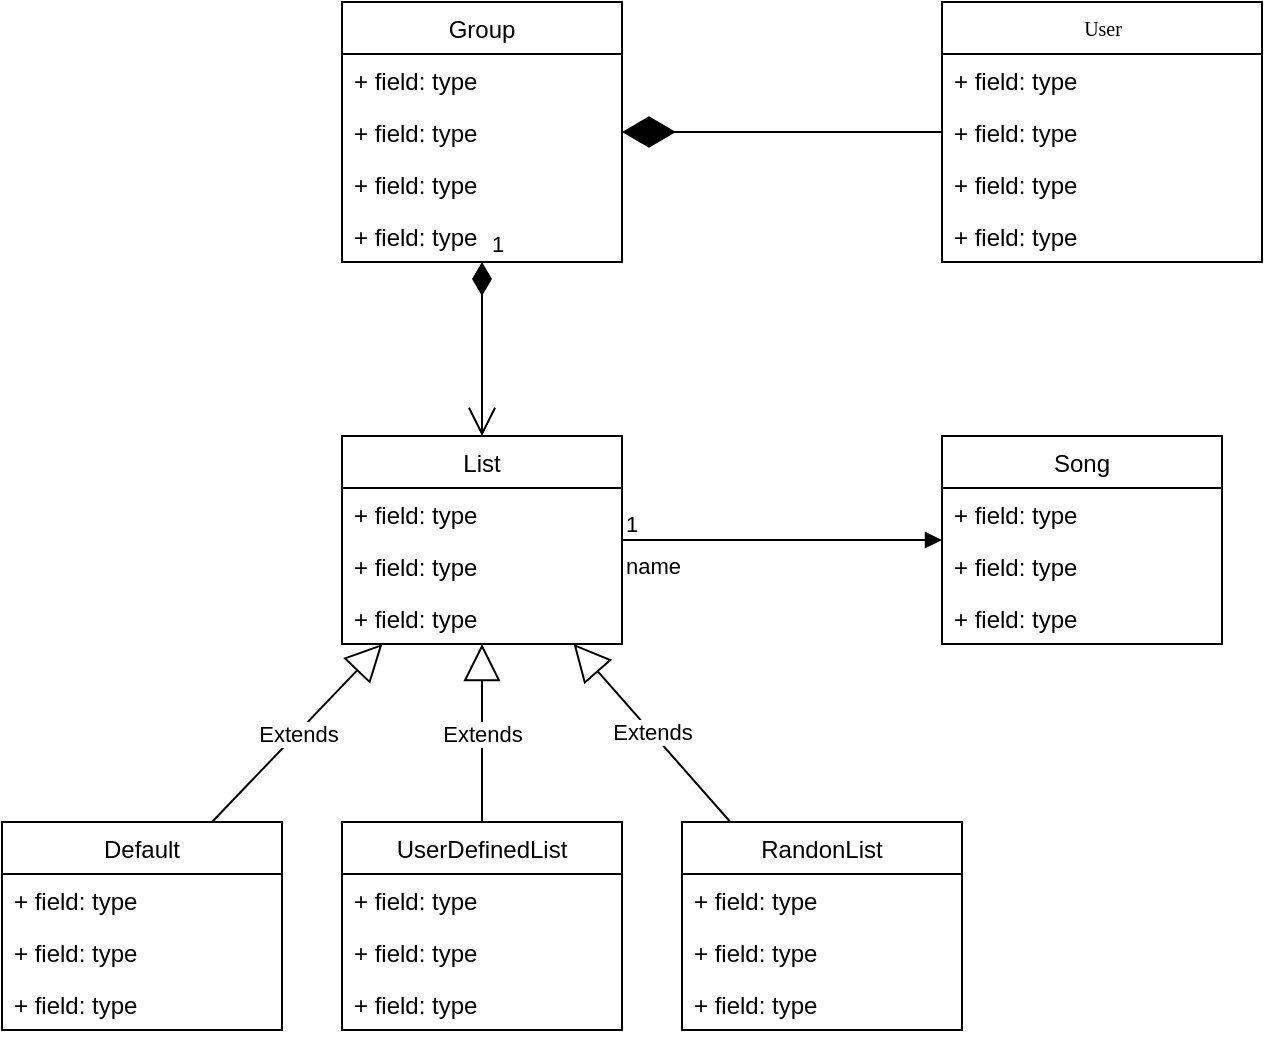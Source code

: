 <mxfile version="13.7.9" type="github">
  <diagram name="High Level Class diagram" id="c4acf3e9-155e-7222-9cf6-157b1a14988f">
    <mxGraphModel dx="1422" dy="743" grid="1" gridSize="10" guides="1" tooltips="1" connect="1" arrows="1" fold="1" page="1" pageScale="1" pageWidth="1169" pageHeight="827" background="#ffffff" math="0" shadow="0">
      <root>
        <mxCell id="0" />
        <mxCell id="1" parent="0" />
        <mxCell id="w6KaE84ydswYFog2qIjZ-9" value="" style="endArrow=diamondThin;endFill=1;endSize=24;html=1;" parent="1" source="17acba5748e5396b-20" target="w6KaE84ydswYFog2qIjZ-1" edge="1">
          <mxGeometry width="160" relative="1" as="geometry">
            <mxPoint x="690" y="287" as="sourcePoint" />
            <mxPoint x="850" y="287" as="targetPoint" />
          </mxGeometry>
        </mxCell>
        <mxCell id="YEwZni0s32fwcX4SPt7t-5" value="1" style="endArrow=open;html=1;endSize=12;startArrow=diamondThin;startSize=14;startFill=1;edgeStyle=orthogonalEdgeStyle;align=left;verticalAlign=bottom;" edge="1" parent="1" source="w6KaE84ydswYFog2qIjZ-4" target="YEwZni0s32fwcX4SPt7t-1">
          <mxGeometry x="-1" y="3" relative="1" as="geometry">
            <mxPoint x="830" y="407" as="sourcePoint" />
            <mxPoint x="610" y="327" as="targetPoint" />
            <Array as="points">
              <mxPoint x="470" y="304" />
              <mxPoint x="470" y="304" />
            </Array>
          </mxGeometry>
        </mxCell>
        <mxCell id="YEwZni0s32fwcX4SPt7t-11" value="name" style="endArrow=block;endFill=1;html=1;edgeStyle=orthogonalEdgeStyle;align=left;verticalAlign=top;" edge="1" parent="1" source="YEwZni0s32fwcX4SPt7t-1" target="YEwZni0s32fwcX4SPt7t-7">
          <mxGeometry x="-1" relative="1" as="geometry">
            <mxPoint x="830" y="407" as="sourcePoint" />
            <mxPoint x="990" y="407" as="targetPoint" />
          </mxGeometry>
        </mxCell>
        <mxCell id="YEwZni0s32fwcX4SPt7t-12" value="1" style="edgeLabel;resizable=0;html=1;align=left;verticalAlign=bottom;" connectable="0" vertex="1" parent="YEwZni0s32fwcX4SPt7t-11">
          <mxGeometry x="-1" relative="1" as="geometry" />
        </mxCell>
        <mxCell id="YEwZni0s32fwcX4SPt7t-26" value="Extends" style="endArrow=block;endSize=16;endFill=0;html=1;exitX=0.75;exitY=0;exitDx=0;exitDy=0;" edge="1" parent="1" source="YEwZni0s32fwcX4SPt7t-21" target="YEwZni0s32fwcX4SPt7t-1">
          <mxGeometry width="160" relative="1" as="geometry">
            <mxPoint x="830" y="557" as="sourcePoint" />
            <mxPoint x="990" y="557" as="targetPoint" />
          </mxGeometry>
        </mxCell>
        <mxCell id="w6KaE84ydswYFog2qIjZ-1" value="Group" style="swimlane;fontStyle=0;childLayout=stackLayout;horizontal=1;startSize=26;fillColor=none;horizontalStack=0;resizeParent=1;resizeParentMax=0;resizeLast=0;collapsible=1;marginBottom=0;" parent="1" vertex="1">
          <mxGeometry x="400" y="130" width="140" height="130" as="geometry" />
        </mxCell>
        <mxCell id="w6KaE84ydswYFog2qIjZ-2" value="+ field: type" style="text;strokeColor=none;fillColor=none;align=left;verticalAlign=top;spacingLeft=4;spacingRight=4;overflow=hidden;rotatable=0;points=[[0,0.5],[1,0.5]];portConstraint=eastwest;" parent="w6KaE84ydswYFog2qIjZ-1" vertex="1">
          <mxGeometry y="26" width="140" height="26" as="geometry" />
        </mxCell>
        <mxCell id="w6KaE84ydswYFog2qIjZ-3" value="+ field: type" style="text;strokeColor=none;fillColor=none;align=left;verticalAlign=top;spacingLeft=4;spacingRight=4;overflow=hidden;rotatable=0;points=[[0,0.5],[1,0.5]];portConstraint=eastwest;" parent="w6KaE84ydswYFog2qIjZ-1" vertex="1">
          <mxGeometry y="52" width="140" height="26" as="geometry" />
        </mxCell>
        <mxCell id="w6KaE84ydswYFog2qIjZ-6" value="+ field: type" style="text;strokeColor=none;fillColor=none;align=left;verticalAlign=top;spacingLeft=4;spacingRight=4;overflow=hidden;rotatable=0;points=[[0,0.5],[1,0.5]];portConstraint=eastwest;" parent="w6KaE84ydswYFog2qIjZ-1" vertex="1">
          <mxGeometry y="78" width="140" height="26" as="geometry" />
        </mxCell>
        <mxCell id="w6KaE84ydswYFog2qIjZ-4" value="+ field: type" style="text;strokeColor=none;fillColor=none;align=left;verticalAlign=top;spacingLeft=4;spacingRight=4;overflow=hidden;rotatable=0;points=[[0,0.5],[1,0.5]];portConstraint=eastwest;" parent="w6KaE84ydswYFog2qIjZ-1" vertex="1">
          <mxGeometry y="104" width="140" height="26" as="geometry" />
        </mxCell>
        <mxCell id="17acba5748e5396b-20" value="User" style="swimlane;html=1;fontStyle=0;childLayout=stackLayout;horizontal=1;startSize=26;fillColor=none;horizontalStack=0;resizeParent=1;resizeLast=0;collapsible=1;marginBottom=0;swimlaneFillColor=#ffffff;rounded=0;shadow=0;comic=0;labelBackgroundColor=none;strokeWidth=1;fontFamily=Verdana;fontSize=10;align=center;" parent="1" vertex="1">
          <mxGeometry x="700" y="130" width="160" height="130" as="geometry" />
        </mxCell>
        <mxCell id="17acba5748e5396b-21" value="+ field: type" style="text;html=1;strokeColor=none;fillColor=none;align=left;verticalAlign=top;spacingLeft=4;spacingRight=4;whiteSpace=wrap;overflow=hidden;rotatable=0;points=[[0,0.5],[1,0.5]];portConstraint=eastwest;" parent="17acba5748e5396b-20" vertex="1">
          <mxGeometry y="26" width="160" height="26" as="geometry" />
        </mxCell>
        <mxCell id="w6KaE84ydswYFog2qIjZ-5" value="+ field: type" style="text;html=1;strokeColor=none;fillColor=none;align=left;verticalAlign=top;spacingLeft=4;spacingRight=4;whiteSpace=wrap;overflow=hidden;rotatable=0;points=[[0,0.5],[1,0.5]];portConstraint=eastwest;" parent="17acba5748e5396b-20" vertex="1">
          <mxGeometry y="52" width="160" height="26" as="geometry" />
        </mxCell>
        <mxCell id="17acba5748e5396b-24" value="+ field: type" style="text;html=1;strokeColor=none;fillColor=none;align=left;verticalAlign=top;spacingLeft=4;spacingRight=4;whiteSpace=wrap;overflow=hidden;rotatable=0;points=[[0,0.5],[1,0.5]];portConstraint=eastwest;" parent="17acba5748e5396b-20" vertex="1">
          <mxGeometry y="78" width="160" height="26" as="geometry" />
        </mxCell>
        <mxCell id="17acba5748e5396b-26" value="+ field: type" style="text;html=1;strokeColor=none;fillColor=none;align=left;verticalAlign=top;spacingLeft=4;spacingRight=4;whiteSpace=wrap;overflow=hidden;rotatable=0;points=[[0,0.5],[1,0.5]];portConstraint=eastwest;" parent="17acba5748e5396b-20" vertex="1">
          <mxGeometry y="104" width="160" height="26" as="geometry" />
        </mxCell>
        <mxCell id="YEwZni0s32fwcX4SPt7t-1" value="List" style="swimlane;fontStyle=0;childLayout=stackLayout;horizontal=1;startSize=26;fillColor=none;horizontalStack=0;resizeParent=1;resizeParentMax=0;resizeLast=0;collapsible=1;marginBottom=0;" vertex="1" parent="1">
          <mxGeometry x="400" y="347" width="140" height="104" as="geometry" />
        </mxCell>
        <mxCell id="YEwZni0s32fwcX4SPt7t-2" value="+ field: type" style="text;strokeColor=none;fillColor=none;align=left;verticalAlign=top;spacingLeft=4;spacingRight=4;overflow=hidden;rotatable=0;points=[[0,0.5],[1,0.5]];portConstraint=eastwest;" vertex="1" parent="YEwZni0s32fwcX4SPt7t-1">
          <mxGeometry y="26" width="140" height="26" as="geometry" />
        </mxCell>
        <mxCell id="YEwZni0s32fwcX4SPt7t-3" value="+ field: type" style="text;strokeColor=none;fillColor=none;align=left;verticalAlign=top;spacingLeft=4;spacingRight=4;overflow=hidden;rotatable=0;points=[[0,0.5],[1,0.5]];portConstraint=eastwest;" vertex="1" parent="YEwZni0s32fwcX4SPt7t-1">
          <mxGeometry y="52" width="140" height="26" as="geometry" />
        </mxCell>
        <mxCell id="YEwZni0s32fwcX4SPt7t-4" value="+ field: type" style="text;strokeColor=none;fillColor=none;align=left;verticalAlign=top;spacingLeft=4;spacingRight=4;overflow=hidden;rotatable=0;points=[[0,0.5],[1,0.5]];portConstraint=eastwest;" vertex="1" parent="YEwZni0s32fwcX4SPt7t-1">
          <mxGeometry y="78" width="140" height="26" as="geometry" />
        </mxCell>
        <mxCell id="YEwZni0s32fwcX4SPt7t-7" value="Song" style="swimlane;fontStyle=0;childLayout=stackLayout;horizontal=1;startSize=26;fillColor=none;horizontalStack=0;resizeParent=1;resizeParentMax=0;resizeLast=0;collapsible=1;marginBottom=0;" vertex="1" parent="1">
          <mxGeometry x="700" y="347" width="140" height="104" as="geometry" />
        </mxCell>
        <mxCell id="YEwZni0s32fwcX4SPt7t-8" value="+ field: type" style="text;strokeColor=none;fillColor=none;align=left;verticalAlign=top;spacingLeft=4;spacingRight=4;overflow=hidden;rotatable=0;points=[[0,0.5],[1,0.5]];portConstraint=eastwest;" vertex="1" parent="YEwZni0s32fwcX4SPt7t-7">
          <mxGeometry y="26" width="140" height="26" as="geometry" />
        </mxCell>
        <mxCell id="YEwZni0s32fwcX4SPt7t-9" value="+ field: type" style="text;strokeColor=none;fillColor=none;align=left;verticalAlign=top;spacingLeft=4;spacingRight=4;overflow=hidden;rotatable=0;points=[[0,0.5],[1,0.5]];portConstraint=eastwest;" vertex="1" parent="YEwZni0s32fwcX4SPt7t-7">
          <mxGeometry y="52" width="140" height="26" as="geometry" />
        </mxCell>
        <mxCell id="YEwZni0s32fwcX4SPt7t-10" value="+ field: type" style="text;strokeColor=none;fillColor=none;align=left;verticalAlign=top;spacingLeft=4;spacingRight=4;overflow=hidden;rotatable=0;points=[[0,0.5],[1,0.5]];portConstraint=eastwest;" vertex="1" parent="YEwZni0s32fwcX4SPt7t-7">
          <mxGeometry y="78" width="140" height="26" as="geometry" />
        </mxCell>
        <mxCell id="YEwZni0s32fwcX4SPt7t-21" value="Default" style="swimlane;fontStyle=0;childLayout=stackLayout;horizontal=1;startSize=26;fillColor=none;horizontalStack=0;resizeParent=1;resizeParentMax=0;resizeLast=0;collapsible=1;marginBottom=0;" vertex="1" parent="1">
          <mxGeometry x="230" y="540" width="140" height="104" as="geometry" />
        </mxCell>
        <mxCell id="YEwZni0s32fwcX4SPt7t-22" value="+ field: type" style="text;strokeColor=none;fillColor=none;align=left;verticalAlign=top;spacingLeft=4;spacingRight=4;overflow=hidden;rotatable=0;points=[[0,0.5],[1,0.5]];portConstraint=eastwest;" vertex="1" parent="YEwZni0s32fwcX4SPt7t-21">
          <mxGeometry y="26" width="140" height="26" as="geometry" />
        </mxCell>
        <mxCell id="YEwZni0s32fwcX4SPt7t-23" value="+ field: type" style="text;strokeColor=none;fillColor=none;align=left;verticalAlign=top;spacingLeft=4;spacingRight=4;overflow=hidden;rotatable=0;points=[[0,0.5],[1,0.5]];portConstraint=eastwest;" vertex="1" parent="YEwZni0s32fwcX4SPt7t-21">
          <mxGeometry y="52" width="140" height="26" as="geometry" />
        </mxCell>
        <mxCell id="YEwZni0s32fwcX4SPt7t-24" value="+ field: type" style="text;strokeColor=none;fillColor=none;align=left;verticalAlign=top;spacingLeft=4;spacingRight=4;overflow=hidden;rotatable=0;points=[[0,0.5],[1,0.5]];portConstraint=eastwest;" vertex="1" parent="YEwZni0s32fwcX4SPt7t-21">
          <mxGeometry y="78" width="140" height="26" as="geometry" />
        </mxCell>
        <mxCell id="YEwZni0s32fwcX4SPt7t-17" value="UserDefinedList" style="swimlane;fontStyle=0;childLayout=stackLayout;horizontal=1;startSize=26;fillColor=none;horizontalStack=0;resizeParent=1;resizeParentMax=0;resizeLast=0;collapsible=1;marginBottom=0;" vertex="1" parent="1">
          <mxGeometry x="400" y="540" width="140" height="104" as="geometry" />
        </mxCell>
        <mxCell id="YEwZni0s32fwcX4SPt7t-18" value="+ field: type" style="text;strokeColor=none;fillColor=none;align=left;verticalAlign=top;spacingLeft=4;spacingRight=4;overflow=hidden;rotatable=0;points=[[0,0.5],[1,0.5]];portConstraint=eastwest;" vertex="1" parent="YEwZni0s32fwcX4SPt7t-17">
          <mxGeometry y="26" width="140" height="26" as="geometry" />
        </mxCell>
        <mxCell id="YEwZni0s32fwcX4SPt7t-19" value="+ field: type" style="text;strokeColor=none;fillColor=none;align=left;verticalAlign=top;spacingLeft=4;spacingRight=4;overflow=hidden;rotatable=0;points=[[0,0.5],[1,0.5]];portConstraint=eastwest;" vertex="1" parent="YEwZni0s32fwcX4SPt7t-17">
          <mxGeometry y="52" width="140" height="26" as="geometry" />
        </mxCell>
        <mxCell id="YEwZni0s32fwcX4SPt7t-20" value="+ field: type" style="text;strokeColor=none;fillColor=none;align=left;verticalAlign=top;spacingLeft=4;spacingRight=4;overflow=hidden;rotatable=0;points=[[0,0.5],[1,0.5]];portConstraint=eastwest;" vertex="1" parent="YEwZni0s32fwcX4SPt7t-17">
          <mxGeometry y="78" width="140" height="26" as="geometry" />
        </mxCell>
        <mxCell id="YEwZni0s32fwcX4SPt7t-13" value="RandonList" style="swimlane;fontStyle=0;childLayout=stackLayout;horizontal=1;startSize=26;fillColor=none;horizontalStack=0;resizeParent=1;resizeParentMax=0;resizeLast=0;collapsible=1;marginBottom=0;" vertex="1" parent="1">
          <mxGeometry x="570" y="540" width="140" height="104" as="geometry" />
        </mxCell>
        <mxCell id="YEwZni0s32fwcX4SPt7t-14" value="+ field: type" style="text;strokeColor=none;fillColor=none;align=left;verticalAlign=top;spacingLeft=4;spacingRight=4;overflow=hidden;rotatable=0;points=[[0,0.5],[1,0.5]];portConstraint=eastwest;" vertex="1" parent="YEwZni0s32fwcX4SPt7t-13">
          <mxGeometry y="26" width="140" height="26" as="geometry" />
        </mxCell>
        <mxCell id="YEwZni0s32fwcX4SPt7t-15" value="+ field: type" style="text;strokeColor=none;fillColor=none;align=left;verticalAlign=top;spacingLeft=4;spacingRight=4;overflow=hidden;rotatable=0;points=[[0,0.5],[1,0.5]];portConstraint=eastwest;" vertex="1" parent="YEwZni0s32fwcX4SPt7t-13">
          <mxGeometry y="52" width="140" height="26" as="geometry" />
        </mxCell>
        <mxCell id="YEwZni0s32fwcX4SPt7t-16" value="+ field: type" style="text;strokeColor=none;fillColor=none;align=left;verticalAlign=top;spacingLeft=4;spacingRight=4;overflow=hidden;rotatable=0;points=[[0,0.5],[1,0.5]];portConstraint=eastwest;" vertex="1" parent="YEwZni0s32fwcX4SPt7t-13">
          <mxGeometry y="78" width="140" height="26" as="geometry" />
        </mxCell>
        <mxCell id="YEwZni0s32fwcX4SPt7t-27" value="Extends" style="endArrow=block;endSize=16;endFill=0;html=1;" edge="1" parent="1" source="YEwZni0s32fwcX4SPt7t-17" target="YEwZni0s32fwcX4SPt7t-1">
          <mxGeometry width="160" relative="1" as="geometry">
            <mxPoint x="345" y="550" as="sourcePoint" />
            <mxPoint x="472" y="360" as="targetPoint" />
          </mxGeometry>
        </mxCell>
        <mxCell id="YEwZni0s32fwcX4SPt7t-28" value="Extends" style="endArrow=block;endSize=16;endFill=0;html=1;" edge="1" parent="1" source="YEwZni0s32fwcX4SPt7t-13" target="YEwZni0s32fwcX4SPt7t-1">
          <mxGeometry width="160" relative="1" as="geometry">
            <mxPoint x="630" y="529" as="sourcePoint" />
            <mxPoint x="630" y="440" as="targetPoint" />
          </mxGeometry>
        </mxCell>
      </root>
    </mxGraphModel>
  </diagram>
</mxfile>
